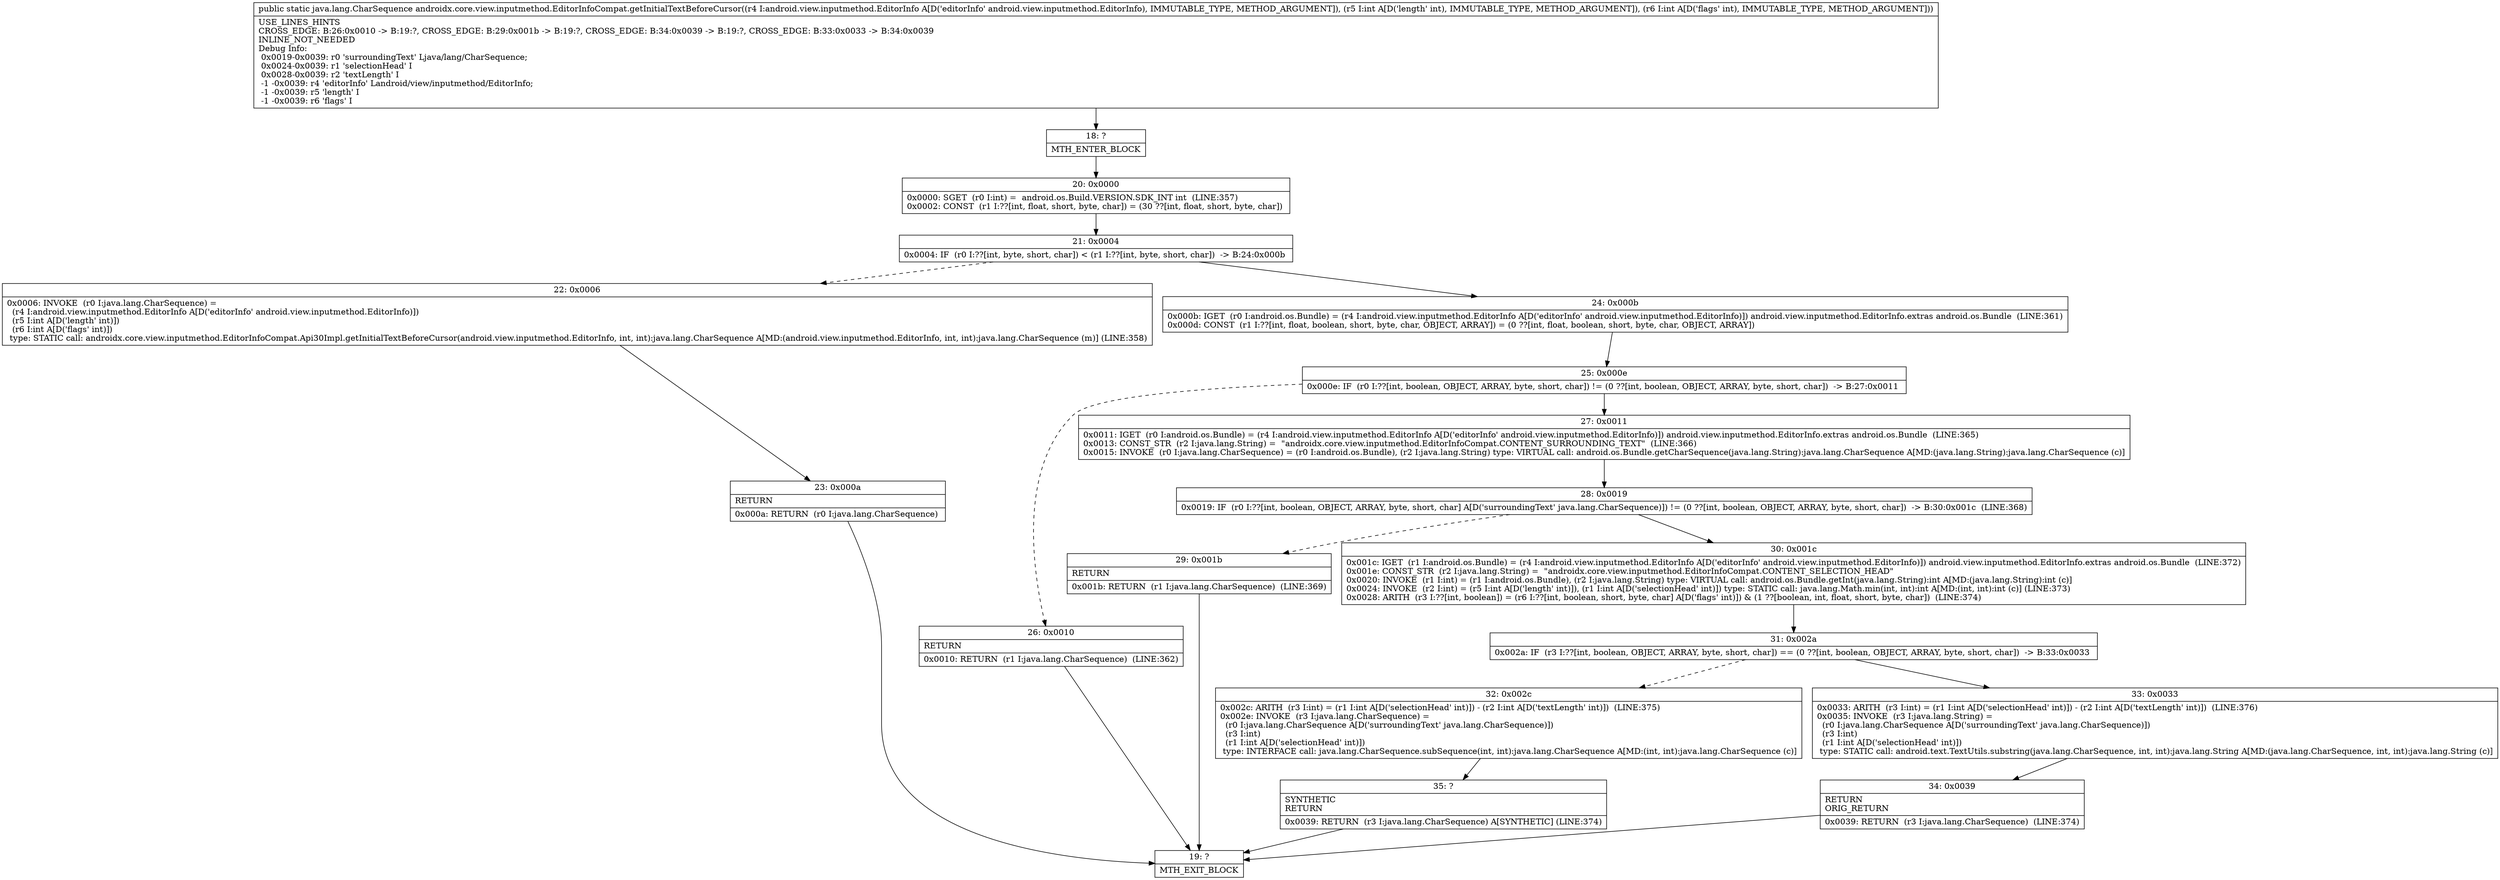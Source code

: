 digraph "CFG forandroidx.core.view.inputmethod.EditorInfoCompat.getInitialTextBeforeCursor(Landroid\/view\/inputmethod\/EditorInfo;II)Ljava\/lang\/CharSequence;" {
Node_18 [shape=record,label="{18\:\ ?|MTH_ENTER_BLOCK\l}"];
Node_20 [shape=record,label="{20\:\ 0x0000|0x0000: SGET  (r0 I:int) =  android.os.Build.VERSION.SDK_INT int  (LINE:357)\l0x0002: CONST  (r1 I:??[int, float, short, byte, char]) = (30 ??[int, float, short, byte, char]) \l}"];
Node_21 [shape=record,label="{21\:\ 0x0004|0x0004: IF  (r0 I:??[int, byte, short, char]) \< (r1 I:??[int, byte, short, char])  \-\> B:24:0x000b \l}"];
Node_22 [shape=record,label="{22\:\ 0x0006|0x0006: INVOKE  (r0 I:java.lang.CharSequence) = \l  (r4 I:android.view.inputmethod.EditorInfo A[D('editorInfo' android.view.inputmethod.EditorInfo)])\l  (r5 I:int A[D('length' int)])\l  (r6 I:int A[D('flags' int)])\l type: STATIC call: androidx.core.view.inputmethod.EditorInfoCompat.Api30Impl.getInitialTextBeforeCursor(android.view.inputmethod.EditorInfo, int, int):java.lang.CharSequence A[MD:(android.view.inputmethod.EditorInfo, int, int):java.lang.CharSequence (m)] (LINE:358)\l}"];
Node_23 [shape=record,label="{23\:\ 0x000a|RETURN\l|0x000a: RETURN  (r0 I:java.lang.CharSequence) \l}"];
Node_19 [shape=record,label="{19\:\ ?|MTH_EXIT_BLOCK\l}"];
Node_24 [shape=record,label="{24\:\ 0x000b|0x000b: IGET  (r0 I:android.os.Bundle) = (r4 I:android.view.inputmethod.EditorInfo A[D('editorInfo' android.view.inputmethod.EditorInfo)]) android.view.inputmethod.EditorInfo.extras android.os.Bundle  (LINE:361)\l0x000d: CONST  (r1 I:??[int, float, boolean, short, byte, char, OBJECT, ARRAY]) = (0 ??[int, float, boolean, short, byte, char, OBJECT, ARRAY]) \l}"];
Node_25 [shape=record,label="{25\:\ 0x000e|0x000e: IF  (r0 I:??[int, boolean, OBJECT, ARRAY, byte, short, char]) != (0 ??[int, boolean, OBJECT, ARRAY, byte, short, char])  \-\> B:27:0x0011 \l}"];
Node_26 [shape=record,label="{26\:\ 0x0010|RETURN\l|0x0010: RETURN  (r1 I:java.lang.CharSequence)  (LINE:362)\l}"];
Node_27 [shape=record,label="{27\:\ 0x0011|0x0011: IGET  (r0 I:android.os.Bundle) = (r4 I:android.view.inputmethod.EditorInfo A[D('editorInfo' android.view.inputmethod.EditorInfo)]) android.view.inputmethod.EditorInfo.extras android.os.Bundle  (LINE:365)\l0x0013: CONST_STR  (r2 I:java.lang.String) =  \"androidx.core.view.inputmethod.EditorInfoCompat.CONTENT_SURROUNDING_TEXT\"  (LINE:366)\l0x0015: INVOKE  (r0 I:java.lang.CharSequence) = (r0 I:android.os.Bundle), (r2 I:java.lang.String) type: VIRTUAL call: android.os.Bundle.getCharSequence(java.lang.String):java.lang.CharSequence A[MD:(java.lang.String):java.lang.CharSequence (c)]\l}"];
Node_28 [shape=record,label="{28\:\ 0x0019|0x0019: IF  (r0 I:??[int, boolean, OBJECT, ARRAY, byte, short, char] A[D('surroundingText' java.lang.CharSequence)]) != (0 ??[int, boolean, OBJECT, ARRAY, byte, short, char])  \-\> B:30:0x001c  (LINE:368)\l}"];
Node_29 [shape=record,label="{29\:\ 0x001b|RETURN\l|0x001b: RETURN  (r1 I:java.lang.CharSequence)  (LINE:369)\l}"];
Node_30 [shape=record,label="{30\:\ 0x001c|0x001c: IGET  (r1 I:android.os.Bundle) = (r4 I:android.view.inputmethod.EditorInfo A[D('editorInfo' android.view.inputmethod.EditorInfo)]) android.view.inputmethod.EditorInfo.extras android.os.Bundle  (LINE:372)\l0x001e: CONST_STR  (r2 I:java.lang.String) =  \"androidx.core.view.inputmethod.EditorInfoCompat.CONTENT_SELECTION_HEAD\" \l0x0020: INVOKE  (r1 I:int) = (r1 I:android.os.Bundle), (r2 I:java.lang.String) type: VIRTUAL call: android.os.Bundle.getInt(java.lang.String):int A[MD:(java.lang.String):int (c)]\l0x0024: INVOKE  (r2 I:int) = (r5 I:int A[D('length' int)]), (r1 I:int A[D('selectionHead' int)]) type: STATIC call: java.lang.Math.min(int, int):int A[MD:(int, int):int (c)] (LINE:373)\l0x0028: ARITH  (r3 I:??[int, boolean]) = (r6 I:??[int, boolean, short, byte, char] A[D('flags' int)]) & (1 ??[boolean, int, float, short, byte, char])  (LINE:374)\l}"];
Node_31 [shape=record,label="{31\:\ 0x002a|0x002a: IF  (r3 I:??[int, boolean, OBJECT, ARRAY, byte, short, char]) == (0 ??[int, boolean, OBJECT, ARRAY, byte, short, char])  \-\> B:33:0x0033 \l}"];
Node_32 [shape=record,label="{32\:\ 0x002c|0x002c: ARITH  (r3 I:int) = (r1 I:int A[D('selectionHead' int)]) \- (r2 I:int A[D('textLength' int)])  (LINE:375)\l0x002e: INVOKE  (r3 I:java.lang.CharSequence) = \l  (r0 I:java.lang.CharSequence A[D('surroundingText' java.lang.CharSequence)])\l  (r3 I:int)\l  (r1 I:int A[D('selectionHead' int)])\l type: INTERFACE call: java.lang.CharSequence.subSequence(int, int):java.lang.CharSequence A[MD:(int, int):java.lang.CharSequence (c)]\l}"];
Node_35 [shape=record,label="{35\:\ ?|SYNTHETIC\lRETURN\l|0x0039: RETURN  (r3 I:java.lang.CharSequence) A[SYNTHETIC] (LINE:374)\l}"];
Node_33 [shape=record,label="{33\:\ 0x0033|0x0033: ARITH  (r3 I:int) = (r1 I:int A[D('selectionHead' int)]) \- (r2 I:int A[D('textLength' int)])  (LINE:376)\l0x0035: INVOKE  (r3 I:java.lang.String) = \l  (r0 I:java.lang.CharSequence A[D('surroundingText' java.lang.CharSequence)])\l  (r3 I:int)\l  (r1 I:int A[D('selectionHead' int)])\l type: STATIC call: android.text.TextUtils.substring(java.lang.CharSequence, int, int):java.lang.String A[MD:(java.lang.CharSequence, int, int):java.lang.String (c)]\l}"];
Node_34 [shape=record,label="{34\:\ 0x0039|RETURN\lORIG_RETURN\l|0x0039: RETURN  (r3 I:java.lang.CharSequence)  (LINE:374)\l}"];
MethodNode[shape=record,label="{public static java.lang.CharSequence androidx.core.view.inputmethod.EditorInfoCompat.getInitialTextBeforeCursor((r4 I:android.view.inputmethod.EditorInfo A[D('editorInfo' android.view.inputmethod.EditorInfo), IMMUTABLE_TYPE, METHOD_ARGUMENT]), (r5 I:int A[D('length' int), IMMUTABLE_TYPE, METHOD_ARGUMENT]), (r6 I:int A[D('flags' int), IMMUTABLE_TYPE, METHOD_ARGUMENT]))  | USE_LINES_HINTS\lCROSS_EDGE: B:26:0x0010 \-\> B:19:?, CROSS_EDGE: B:29:0x001b \-\> B:19:?, CROSS_EDGE: B:34:0x0039 \-\> B:19:?, CROSS_EDGE: B:33:0x0033 \-\> B:34:0x0039\lINLINE_NOT_NEEDED\lDebug Info:\l  0x0019\-0x0039: r0 'surroundingText' Ljava\/lang\/CharSequence;\l  0x0024\-0x0039: r1 'selectionHead' I\l  0x0028\-0x0039: r2 'textLength' I\l  \-1 \-0x0039: r4 'editorInfo' Landroid\/view\/inputmethod\/EditorInfo;\l  \-1 \-0x0039: r5 'length' I\l  \-1 \-0x0039: r6 'flags' I\l}"];
MethodNode -> Node_18;Node_18 -> Node_20;
Node_20 -> Node_21;
Node_21 -> Node_22[style=dashed];
Node_21 -> Node_24;
Node_22 -> Node_23;
Node_23 -> Node_19;
Node_24 -> Node_25;
Node_25 -> Node_26[style=dashed];
Node_25 -> Node_27;
Node_26 -> Node_19;
Node_27 -> Node_28;
Node_28 -> Node_29[style=dashed];
Node_28 -> Node_30;
Node_29 -> Node_19;
Node_30 -> Node_31;
Node_31 -> Node_32[style=dashed];
Node_31 -> Node_33;
Node_32 -> Node_35;
Node_35 -> Node_19;
Node_33 -> Node_34;
Node_34 -> Node_19;
}

